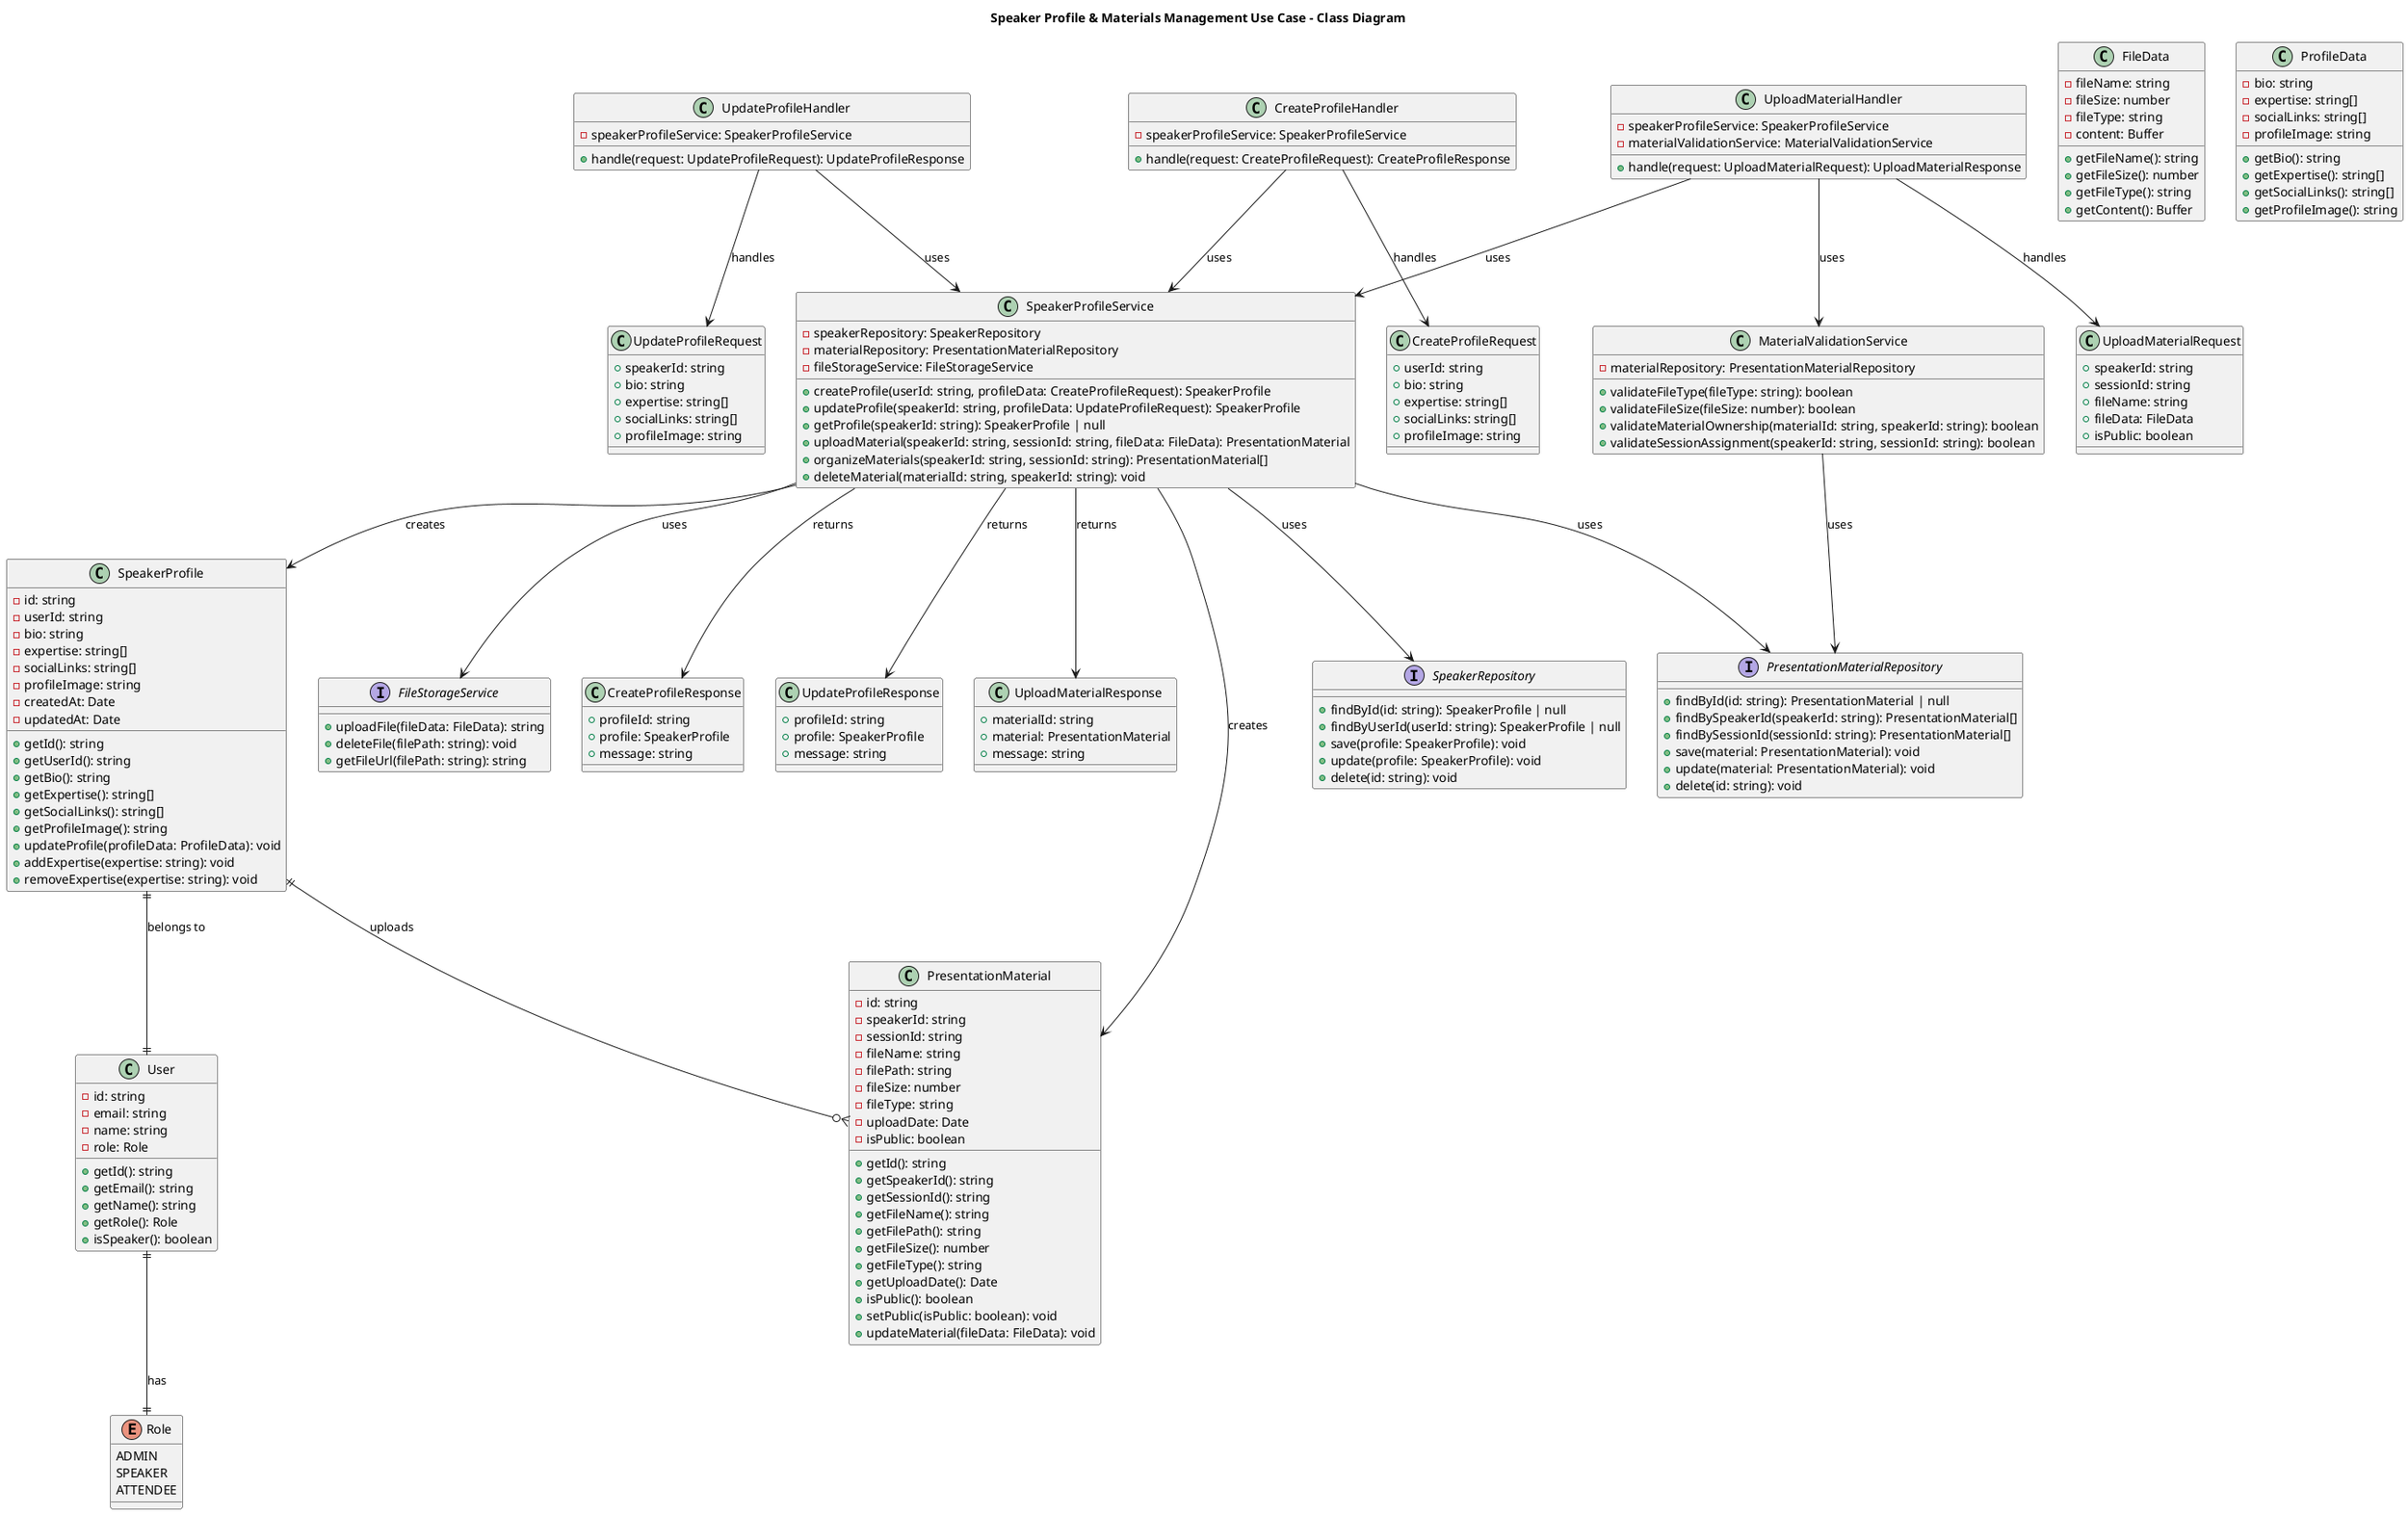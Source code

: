 @startuml SpeakerProfileManagementUseCase
title Speaker Profile & Materials Management Use Case - Class Diagram

' Core Domain Entities
class SpeakerProfile {
  - id: string
  - userId: string
  - bio: string
  - expertise: string[]
  - socialLinks: string[]
  - profileImage: string
  - createdAt: Date
  - updatedAt: Date
  + getId(): string
  + getUserId(): string
  + getBio(): string
  + getExpertise(): string[]
  + getSocialLinks(): string[]
  + getProfileImage(): string
  + updateProfile(profileData: ProfileData): void
  + addExpertise(expertise: string): void
  + removeExpertise(expertise: string): void
}

class PresentationMaterial {
  - id: string
  - speakerId: string
  - sessionId: string
  - fileName: string
  - filePath: string
  - fileSize: number
  - fileType: string
  - uploadDate: Date
  - isPublic: boolean
  + getId(): string
  + getSpeakerId(): string
  + getSessionId(): string
  + getFileName(): string
  + getFilePath(): string
  + getFileSize(): number
  + getFileType(): string
  + getUploadDate(): Date
  + isPublic(): boolean
  + setPublic(isPublic: boolean): void
  + updateMaterial(fileData: FileData): void
}

class User {
  - id: string
  - email: string
  - name: string
  - role: Role
  + getId(): string
  + getEmail(): string
  + getName(): string
  + getRole(): Role
  + isSpeaker(): boolean
}

enum Role {
  ADMIN
  SPEAKER
  ATTENDEE
}

' Domain Services
class SpeakerProfileService {
  - speakerRepository: SpeakerRepository
  - materialRepository: PresentationMaterialRepository
  - fileStorageService: FileStorageService
  + createProfile(userId: string, profileData: CreateProfileRequest): SpeakerProfile
  + updateProfile(speakerId: string, profileData: UpdateProfileRequest): SpeakerProfile
  + getProfile(speakerId: string): SpeakerProfile | null
  + uploadMaterial(speakerId: string, sessionId: string, fileData: FileData): PresentationMaterial
  + organizeMaterials(speakerId: string, sessionId: string): PresentationMaterial[]
  + deleteMaterial(materialId: string, speakerId: string): void
}

class MaterialValidationService {
  - materialRepository: PresentationMaterialRepository
  + validateFileType(fileType: string): boolean
  + validateFileSize(fileSize: number): boolean
  + validateMaterialOwnership(materialId: string, speakerId: string): boolean
  + validateSessionAssignment(speakerId: string, sessionId: string): boolean
}

' Application Handlers
class CreateProfileHandler {
  - speakerProfileService: SpeakerProfileService
  + handle(request: CreateProfileRequest): CreateProfileResponse
}

class UpdateProfileHandler {
  - speakerProfileService: SpeakerProfileService
  + handle(request: UpdateProfileRequest): UpdateProfileResponse
}

class UploadMaterialHandler {
  - speakerProfileService: SpeakerProfileService
  - materialValidationService: MaterialValidationService
  + handle(request: UploadMaterialRequest): UploadMaterialResponse
}

' Infrastructure Layer
interface SpeakerRepository {
  + findById(id: string): SpeakerProfile | null
  + findByUserId(userId: string): SpeakerProfile | null
  + save(profile: SpeakerProfile): void
  + update(profile: SpeakerProfile): void
  + delete(id: string): void
}

interface PresentationMaterialRepository {
  + findById(id: string): PresentationMaterial | null
  + findBySpeakerId(speakerId: string): PresentationMaterial[]
  + findBySessionId(sessionId: string): PresentationMaterial[]
  + save(material: PresentationMaterial): void
  + update(material: PresentationMaterial): void
  + delete(id: string): void
}

interface FileStorageService {
  + uploadFile(fileData: FileData): string
  + deleteFile(filePath: string): void
  + getFileUrl(filePath: string): string
}

' DTOs
class CreateProfileRequest {
  + userId: string
  + bio: string
  + expertise: string[]
  + socialLinks: string[]
  + profileImage: string
}

class UpdateProfileRequest {
  + speakerId: string
  + bio: string
  + expertise: string[]
  + socialLinks: string[]
  + profileImage: string
}

class UploadMaterialRequest {
  + speakerId: string
  + sessionId: string
  + fileName: string
  + fileData: FileData
  + isPublic: boolean
}

class CreateProfileResponse {
  + profileId: string
  + profile: SpeakerProfile
  + message: string
}

class UpdateProfileResponse {
  + profileId: string
  + profile: SpeakerProfile
  + message: string
}

class UploadMaterialResponse {
  + materialId: string
  + material: PresentationMaterial
  + message: string
}

class FileData {
  - fileName: string
  - fileSize: number
  - fileType: string
  - content: Buffer
  + getFileName(): string
  + getFileSize(): number
  + getFileType(): string
  + getContent(): Buffer
}

class ProfileData {
  - bio: string
  - expertise: string[]
  - socialLinks: string[]
  - profileImage: string
  + getBio(): string
  + getExpertise(): string[]
  + getSocialLinks(): string[]
  + getProfileImage(): string
}

' Relationships
SpeakerProfile ||--|| User : "belongs to"
SpeakerProfile ||--o{ PresentationMaterial : "uploads"
User ||--|| Role : "has"

SpeakerProfileService --> SpeakerRepository : "uses"
SpeakerProfileService --> PresentationMaterialRepository : "uses"
SpeakerProfileService --> FileStorageService : "uses"

MaterialValidationService --> PresentationMaterialRepository : "uses"

CreateProfileHandler --> SpeakerProfileService : "uses"
UpdateProfileHandler --> SpeakerProfileService : "uses"
UploadMaterialHandler --> SpeakerProfileService : "uses"
UploadMaterialHandler --> MaterialValidationService : "uses"

CreateProfileHandler --> CreateProfileRequest : "handles"
UpdateProfileHandler --> UpdateProfileRequest : "handles"
UploadMaterialHandler --> UploadMaterialRequest : "handles"

SpeakerProfileService --> SpeakerProfile : "creates"
SpeakerProfileService --> PresentationMaterial : "creates"
SpeakerProfileService --> CreateProfileResponse : "returns"
SpeakerProfileService --> UpdateProfileResponse : "returns"
SpeakerProfileService --> UploadMaterialResponse : "returns"

@enduml
